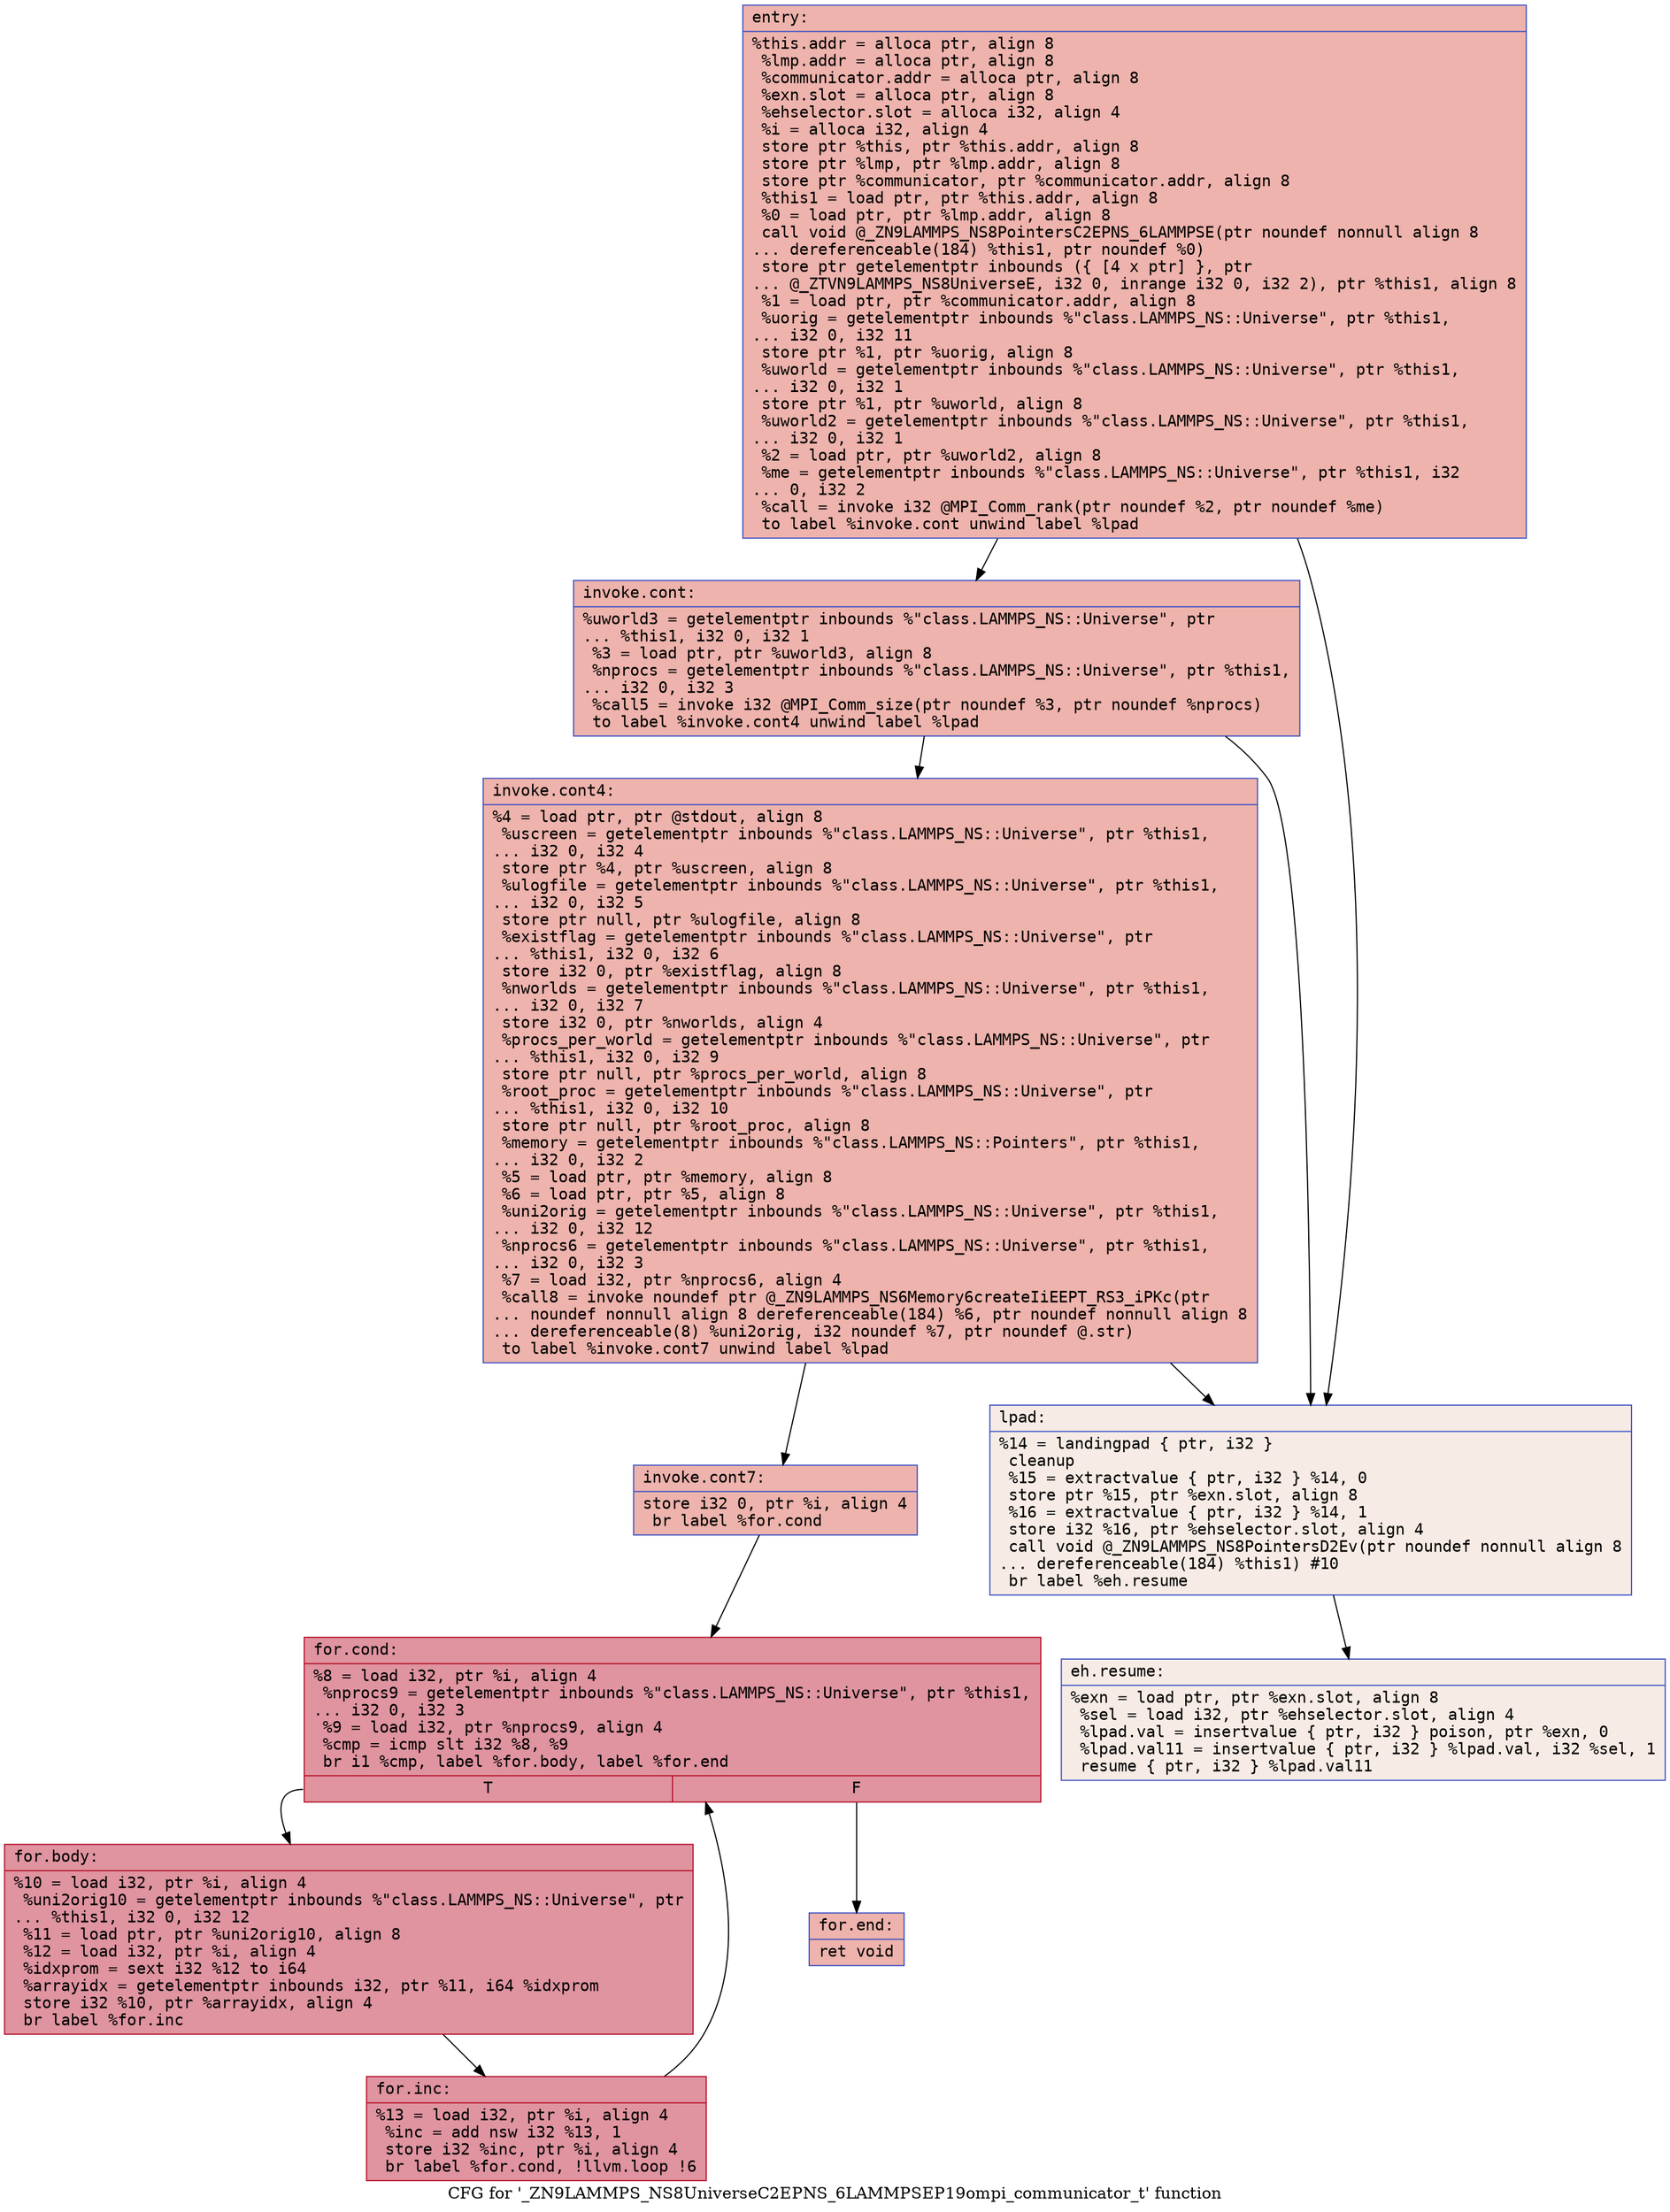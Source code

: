 digraph "CFG for '_ZN9LAMMPS_NS8UniverseC2EPNS_6LAMMPSEP19ompi_communicator_t' function" {
	label="CFG for '_ZN9LAMMPS_NS8UniverseC2EPNS_6LAMMPSEP19ompi_communicator_t' function";

	Node0x558ee711b8c0 [shape=record,color="#3d50c3ff", style=filled, fillcolor="#d6524470" fontname="Courier",label="{entry:\l|  %this.addr = alloca ptr, align 8\l  %lmp.addr = alloca ptr, align 8\l  %communicator.addr = alloca ptr, align 8\l  %exn.slot = alloca ptr, align 8\l  %ehselector.slot = alloca i32, align 4\l  %i = alloca i32, align 4\l  store ptr %this, ptr %this.addr, align 8\l  store ptr %lmp, ptr %lmp.addr, align 8\l  store ptr %communicator, ptr %communicator.addr, align 8\l  %this1 = load ptr, ptr %this.addr, align 8\l  %0 = load ptr, ptr %lmp.addr, align 8\l  call void @_ZN9LAMMPS_NS8PointersC2EPNS_6LAMMPSE(ptr noundef nonnull align 8\l... dereferenceable(184) %this1, ptr noundef %0)\l  store ptr getelementptr inbounds (\{ [4 x ptr] \}, ptr\l... @_ZTVN9LAMMPS_NS8UniverseE, i32 0, inrange i32 0, i32 2), ptr %this1, align 8\l  %1 = load ptr, ptr %communicator.addr, align 8\l  %uorig = getelementptr inbounds %\"class.LAMMPS_NS::Universe\", ptr %this1,\l... i32 0, i32 11\l  store ptr %1, ptr %uorig, align 8\l  %uworld = getelementptr inbounds %\"class.LAMMPS_NS::Universe\", ptr %this1,\l... i32 0, i32 1\l  store ptr %1, ptr %uworld, align 8\l  %uworld2 = getelementptr inbounds %\"class.LAMMPS_NS::Universe\", ptr %this1,\l... i32 0, i32 1\l  %2 = load ptr, ptr %uworld2, align 8\l  %me = getelementptr inbounds %\"class.LAMMPS_NS::Universe\", ptr %this1, i32\l... 0, i32 2\l  %call = invoke i32 @MPI_Comm_rank(ptr noundef %2, ptr noundef %me)\l          to label %invoke.cont unwind label %lpad\l}"];
	Node0x558ee711b8c0 -> Node0x558ee711d7b0[tooltip="entry -> invoke.cont\nProbability 100.00%" ];
	Node0x558ee711b8c0 -> Node0x558ee711d860[tooltip="entry -> lpad\nProbability 0.00%" ];
	Node0x558ee711d7b0 [shape=record,color="#3d50c3ff", style=filled, fillcolor="#d6524470" fontname="Courier",label="{invoke.cont:\l|  %uworld3 = getelementptr inbounds %\"class.LAMMPS_NS::Universe\", ptr\l... %this1, i32 0, i32 1\l  %3 = load ptr, ptr %uworld3, align 8\l  %nprocs = getelementptr inbounds %\"class.LAMMPS_NS::Universe\", ptr %this1,\l... i32 0, i32 3\l  %call5 = invoke i32 @MPI_Comm_size(ptr noundef %3, ptr noundef %nprocs)\l          to label %invoke.cont4 unwind label %lpad\l}"];
	Node0x558ee711d7b0 -> Node0x558ee711e5d0[tooltip="invoke.cont -> invoke.cont4\nProbability 100.00%" ];
	Node0x558ee711d7b0 -> Node0x558ee711d860[tooltip="invoke.cont -> lpad\nProbability 0.00%" ];
	Node0x558ee711e5d0 [shape=record,color="#3d50c3ff", style=filled, fillcolor="#d6524470" fontname="Courier",label="{invoke.cont4:\l|  %4 = load ptr, ptr @stdout, align 8\l  %uscreen = getelementptr inbounds %\"class.LAMMPS_NS::Universe\", ptr %this1,\l... i32 0, i32 4\l  store ptr %4, ptr %uscreen, align 8\l  %ulogfile = getelementptr inbounds %\"class.LAMMPS_NS::Universe\", ptr %this1,\l... i32 0, i32 5\l  store ptr null, ptr %ulogfile, align 8\l  %existflag = getelementptr inbounds %\"class.LAMMPS_NS::Universe\", ptr\l... %this1, i32 0, i32 6\l  store i32 0, ptr %existflag, align 8\l  %nworlds = getelementptr inbounds %\"class.LAMMPS_NS::Universe\", ptr %this1,\l... i32 0, i32 7\l  store i32 0, ptr %nworlds, align 4\l  %procs_per_world = getelementptr inbounds %\"class.LAMMPS_NS::Universe\", ptr\l... %this1, i32 0, i32 9\l  store ptr null, ptr %procs_per_world, align 8\l  %root_proc = getelementptr inbounds %\"class.LAMMPS_NS::Universe\", ptr\l... %this1, i32 0, i32 10\l  store ptr null, ptr %root_proc, align 8\l  %memory = getelementptr inbounds %\"class.LAMMPS_NS::Pointers\", ptr %this1,\l... i32 0, i32 2\l  %5 = load ptr, ptr %memory, align 8\l  %6 = load ptr, ptr %5, align 8\l  %uni2orig = getelementptr inbounds %\"class.LAMMPS_NS::Universe\", ptr %this1,\l... i32 0, i32 12\l  %nprocs6 = getelementptr inbounds %\"class.LAMMPS_NS::Universe\", ptr %this1,\l... i32 0, i32 3\l  %7 = load i32, ptr %nprocs6, align 4\l  %call8 = invoke noundef ptr @_ZN9LAMMPS_NS6Memory6createIiEEPT_RS3_iPKc(ptr\l... noundef nonnull align 8 dereferenceable(184) %6, ptr noundef nonnull align 8\l... dereferenceable(8) %uni2orig, i32 noundef %7, ptr noundef @.str)\l          to label %invoke.cont7 unwind label %lpad\l}"];
	Node0x558ee711e5d0 -> Node0x558ee711fb40[tooltip="invoke.cont4 -> invoke.cont7\nProbability 100.00%" ];
	Node0x558ee711e5d0 -> Node0x558ee711d860[tooltip="invoke.cont4 -> lpad\nProbability 0.00%" ];
	Node0x558ee711fb40 [shape=record,color="#3d50c3ff", style=filled, fillcolor="#d6524470" fontname="Courier",label="{invoke.cont7:\l|  store i32 0, ptr %i, align 4\l  br label %for.cond\l}"];
	Node0x558ee711fb40 -> Node0x558ee711ffe0[tooltip="invoke.cont7 -> for.cond\nProbability 100.00%" ];
	Node0x558ee711ffe0 [shape=record,color="#b70d28ff", style=filled, fillcolor="#b70d2870" fontname="Courier",label="{for.cond:\l|  %8 = load i32, ptr %i, align 4\l  %nprocs9 = getelementptr inbounds %\"class.LAMMPS_NS::Universe\", ptr %this1,\l... i32 0, i32 3\l  %9 = load i32, ptr %nprocs9, align 4\l  %cmp = icmp slt i32 %8, %9\l  br i1 %cmp, label %for.body, label %for.end\l|{<s0>T|<s1>F}}"];
	Node0x558ee711ffe0:s0 -> Node0x558ee7120310[tooltip="for.cond -> for.body\nProbability 96.88%" ];
	Node0x558ee711ffe0:s1 -> Node0x558ee7120390[tooltip="for.cond -> for.end\nProbability 3.12%" ];
	Node0x558ee7120310 [shape=record,color="#b70d28ff", style=filled, fillcolor="#b70d2870" fontname="Courier",label="{for.body:\l|  %10 = load i32, ptr %i, align 4\l  %uni2orig10 = getelementptr inbounds %\"class.LAMMPS_NS::Universe\", ptr\l... %this1, i32 0, i32 12\l  %11 = load ptr, ptr %uni2orig10, align 8\l  %12 = load i32, ptr %i, align 4\l  %idxprom = sext i32 %12 to i64\l  %arrayidx = getelementptr inbounds i32, ptr %11, i64 %idxprom\l  store i32 %10, ptr %arrayidx, align 4\l  br label %for.inc\l}"];
	Node0x558ee7120310 -> Node0x558ee7120980[tooltip="for.body -> for.inc\nProbability 100.00%" ];
	Node0x558ee7120980 [shape=record,color="#b70d28ff", style=filled, fillcolor="#b70d2870" fontname="Courier",label="{for.inc:\l|  %13 = load i32, ptr %i, align 4\l  %inc = add nsw i32 %13, 1\l  store i32 %inc, ptr %i, align 4\l  br label %for.cond, !llvm.loop !6\l}"];
	Node0x558ee7120980 -> Node0x558ee711ffe0[tooltip="for.inc -> for.cond\nProbability 100.00%" ];
	Node0x558ee711d860 [shape=record,color="#3d50c3ff", style=filled, fillcolor="#ecd3c570" fontname="Courier",label="{lpad:\l|  %14 = landingpad \{ ptr, i32 \}\l          cleanup\l  %15 = extractvalue \{ ptr, i32 \} %14, 0\l  store ptr %15, ptr %exn.slot, align 8\l  %16 = extractvalue \{ ptr, i32 \} %14, 1\l  store i32 %16, ptr %ehselector.slot, align 4\l  call void @_ZN9LAMMPS_NS8PointersD2Ev(ptr noundef nonnull align 8\l... dereferenceable(184) %this1) #10\l  br label %eh.resume\l}"];
	Node0x558ee711d860 -> Node0x558ee7121bd0[tooltip="lpad -> eh.resume\nProbability 100.00%" ];
	Node0x558ee7120390 [shape=record,color="#3d50c3ff", style=filled, fillcolor="#d6524470" fontname="Courier",label="{for.end:\l|  ret void\l}"];
	Node0x558ee7121bd0 [shape=record,color="#3d50c3ff", style=filled, fillcolor="#ecd3c570" fontname="Courier",label="{eh.resume:\l|  %exn = load ptr, ptr %exn.slot, align 8\l  %sel = load i32, ptr %ehselector.slot, align 4\l  %lpad.val = insertvalue \{ ptr, i32 \} poison, ptr %exn, 0\l  %lpad.val11 = insertvalue \{ ptr, i32 \} %lpad.val, i32 %sel, 1\l  resume \{ ptr, i32 \} %lpad.val11\l}"];
}
